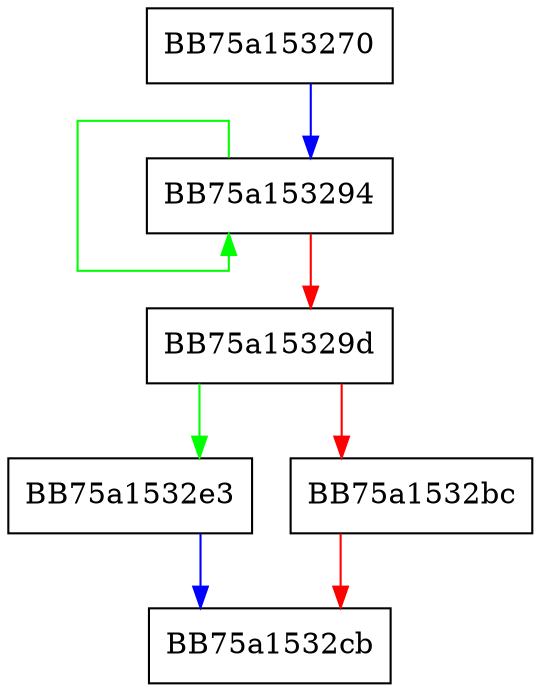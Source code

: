 digraph HrDuplicateStringW {
  node [shape="box"];
  graph [splines=ortho];
  BB75a153270 -> BB75a153294 [color="blue"];
  BB75a153294 -> BB75a153294 [color="green"];
  BB75a153294 -> BB75a15329d [color="red"];
  BB75a15329d -> BB75a1532e3 [color="green"];
  BB75a15329d -> BB75a1532bc [color="red"];
  BB75a1532bc -> BB75a1532cb [color="red"];
  BB75a1532e3 -> BB75a1532cb [color="blue"];
}